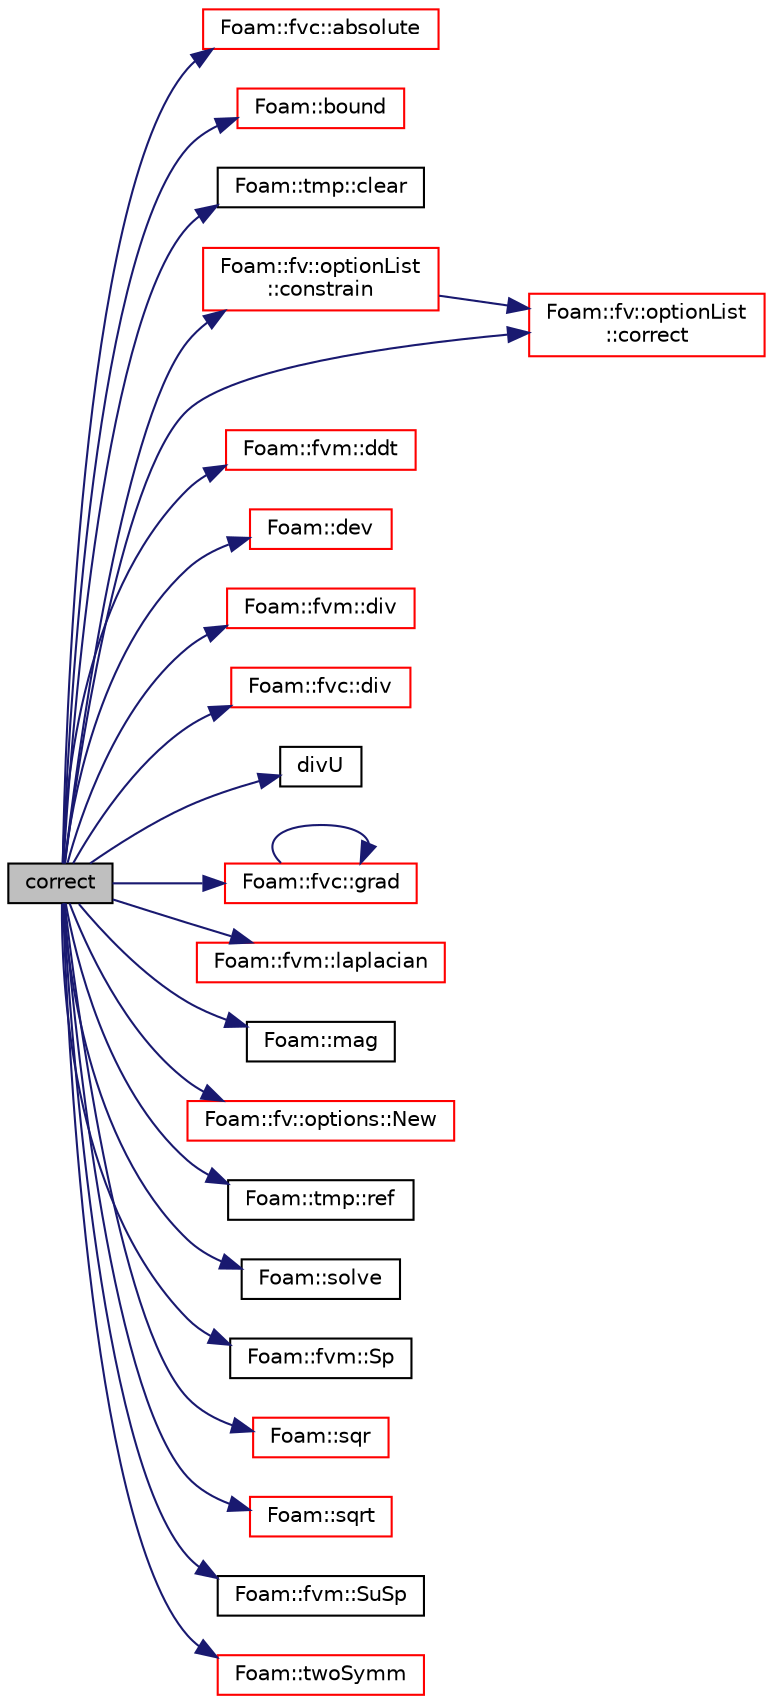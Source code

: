 digraph "correct"
{
  bgcolor="transparent";
  edge [fontname="Helvetica",fontsize="10",labelfontname="Helvetica",labelfontsize="10"];
  node [fontname="Helvetica",fontsize="10",shape=record];
  rankdir="LR";
  Node799 [label="correct",height=0.2,width=0.4,color="black", fillcolor="grey75", style="filled", fontcolor="black"];
  Node799 -> Node800 [color="midnightblue",fontsize="10",style="solid",fontname="Helvetica"];
  Node800 [label="Foam::fvc::absolute",height=0.2,width=0.4,color="red",URL="$a21861.html#ad0e401d18e49e4db619881bf6671d8bf",tooltip="Return the given relative flux in absolute form. "];
  Node799 -> Node1129 [color="midnightblue",fontsize="10",style="solid",fontname="Helvetica"];
  Node1129 [label="Foam::bound",height=0.2,width=0.4,color="red",URL="$a21851.html#a334b2a2d0ce7997d360f7a018174a077",tooltip="Bound the given scalar field if it has gone unbounded. "];
  Node799 -> Node1141 [color="midnightblue",fontsize="10",style="solid",fontname="Helvetica"];
  Node1141 [label="Foam::tmp::clear",height=0.2,width=0.4,color="black",URL="$a27077.html#adf1d9633e64d0de6a36e0af17ccd8163",tooltip="If object pointer points to valid object: "];
  Node799 -> Node1142 [color="midnightblue",fontsize="10",style="solid",fontname="Helvetica"];
  Node1142 [label="Foam::fv::optionList\l::constrain",height=0.2,width=0.4,color="red",URL="$a22669.html#ab41c286bca1d06f1df7ae33c4f45b1bd",tooltip="Apply constraints to equation. "];
  Node1142 -> Node1149 [color="midnightblue",fontsize="10",style="solid",fontname="Helvetica"];
  Node1149 [label="Foam::fv::optionList\l::correct",height=0.2,width=0.4,color="red",URL="$a22669.html#ae3e6a795c3429c465e44e8953d47e34a",tooltip="Apply correction to field. "];
  Node799 -> Node1149 [color="midnightblue",fontsize="10",style="solid",fontname="Helvetica"];
  Node799 -> Node1156 [color="midnightblue",fontsize="10",style="solid",fontname="Helvetica"];
  Node1156 [label="Foam::fvm::ddt",height=0.2,width=0.4,color="red",URL="$a21862.html#a2d88eca98ab69b84af7ddb96e35f5a44"];
  Node799 -> Node1157 [color="midnightblue",fontsize="10",style="solid",fontname="Helvetica"];
  Node1157 [label="Foam::dev",height=0.2,width=0.4,color="red",URL="$a21851.html#a042ede1d98e91923a7cc5e14e9f86854"];
  Node799 -> Node1158 [color="midnightblue",fontsize="10",style="solid",fontname="Helvetica"];
  Node1158 [label="Foam::fvm::div",height=0.2,width=0.4,color="red",URL="$a21862.html#a058dd4757c11ae656c8d576632b33d25"];
  Node799 -> Node894 [color="midnightblue",fontsize="10",style="solid",fontname="Helvetica"];
  Node894 [label="Foam::fvc::div",height=0.2,width=0.4,color="red",URL="$a21861.html#a585533948ad80abfe589d920c641f251"];
  Node799 -> Node1167 [color="midnightblue",fontsize="10",style="solid",fontname="Helvetica"];
  Node1167 [label="divU",height=0.2,width=0.4,color="black",URL="$a39761.html#a09bc63f3dad0c233d722b7374810ad3d"];
  Node799 -> Node1168 [color="midnightblue",fontsize="10",style="solid",fontname="Helvetica"];
  Node1168 [label="Foam::fvc::grad",height=0.2,width=0.4,color="red",URL="$a21861.html#a7c00ec90ecc15ed3005255e42c52827a"];
  Node1168 -> Node1168 [color="midnightblue",fontsize="10",style="solid",fontname="Helvetica"];
  Node799 -> Node1170 [color="midnightblue",fontsize="10",style="solid",fontname="Helvetica"];
  Node1170 [label="Foam::fvm::laplacian",height=0.2,width=0.4,color="red",URL="$a21862.html#a05679b154654e47e9f1e2fbd2bc0bae0"];
  Node799 -> Node941 [color="midnightblue",fontsize="10",style="solid",fontname="Helvetica"];
  Node941 [label="Foam::mag",height=0.2,width=0.4,color="black",URL="$a21851.html#a929da2a3fdcf3dacbbe0487d3a330dae"];
  Node799 -> Node1171 [color="midnightblue",fontsize="10",style="solid",fontname="Helvetica"];
  Node1171 [label="Foam::fv::options::New",height=0.2,width=0.4,color="red",URL="$a22673.html#a616ee355e53d26b92cf6a39d39f5c594",tooltip="Construct fvOptions and register to datbase if not present. "];
  Node799 -> Node915 [color="midnightblue",fontsize="10",style="solid",fontname="Helvetica"];
  Node915 [label="Foam::tmp::ref",height=0.2,width=0.4,color="black",URL="$a27077.html#aeaf81e641282874cef07f5b808efc83b",tooltip="Return non-const reference or generate a fatal error. "];
  Node799 -> Node1184 [color="midnightblue",fontsize="10",style="solid",fontname="Helvetica"];
  Node1184 [label="Foam::solve",height=0.2,width=0.4,color="black",URL="$a21851.html#a8d0243cca6dbaab978da0126875aa319",tooltip="Solve returning the solution statistics given convergence tolerance. "];
  Node799 -> Node1185 [color="midnightblue",fontsize="10",style="solid",fontname="Helvetica"];
  Node1185 [label="Foam::fvm::Sp",height=0.2,width=0.4,color="black",URL="$a21862.html#a85d1dcca92042fd0a570c31ea79c160d"];
  Node799 -> Node1186 [color="midnightblue",fontsize="10",style="solid",fontname="Helvetica"];
  Node1186 [label="Foam::sqr",height=0.2,width=0.4,color="red",URL="$a21851.html#a277dc11c581d53826ab5090b08f3b17b"];
  Node799 -> Node1187 [color="midnightblue",fontsize="10",style="solid",fontname="Helvetica"];
  Node1187 [label="Foam::sqrt",height=0.2,width=0.4,color="red",URL="$a21851.html#a8616bd62eebf2342a80222fecb1bda71"];
  Node799 -> Node1188 [color="midnightblue",fontsize="10",style="solid",fontname="Helvetica"];
  Node1188 [label="Foam::fvm::SuSp",height=0.2,width=0.4,color="black",URL="$a21862.html#a834a9d42d65da7370cd7392718236dd4"];
  Node799 -> Node1189 [color="midnightblue",fontsize="10",style="solid",fontname="Helvetica"];
  Node1189 [label="Foam::twoSymm",height=0.2,width=0.4,color="red",URL="$a21851.html#a446550beb700669a32e76d9b87d5e043"];
}
